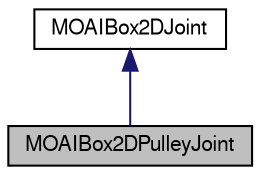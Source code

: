 digraph G
{
  edge [fontname="FreeSans",fontsize="10",labelfontname="FreeSans",labelfontsize="10"];
  node [fontname="FreeSans",fontsize="10",shape=record];
  Node1 [label="MOAIBox2DPulleyJoint",height=0.2,width=0.4,color="black", fillcolor="grey75", style="filled" fontcolor="black"];
  Node2 -> Node1 [dir=back,color="midnightblue",fontsize="10",style="solid",fontname="FreeSans"];
  Node2 [label="MOAIBox2DJoint",height=0.2,width=0.4,color="black", fillcolor="white", style="filled",URL="$class_m_o_a_i_box2_d_joint.html",tooltip="Box2D joint."];
}

